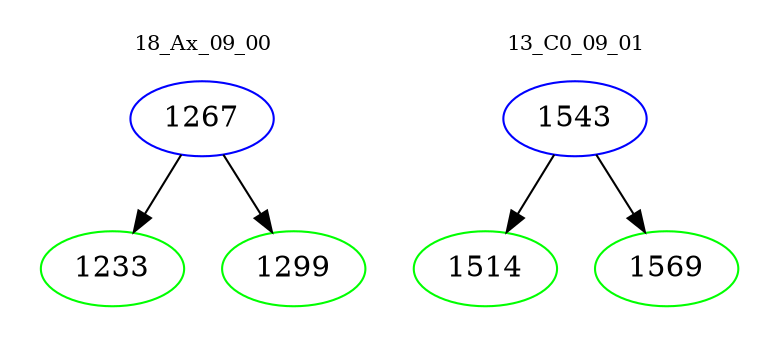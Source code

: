 digraph{
subgraph cluster_0 {
color = white
label = "18_Ax_09_00";
fontsize=10;
T0_1267 [label="1267", color="blue"]
T0_1267 -> T0_1233 [color="black"]
T0_1233 [label="1233", color="green"]
T0_1267 -> T0_1299 [color="black"]
T0_1299 [label="1299", color="green"]
}
subgraph cluster_1 {
color = white
label = "13_C0_09_01";
fontsize=10;
T1_1543 [label="1543", color="blue"]
T1_1543 -> T1_1514 [color="black"]
T1_1514 [label="1514", color="green"]
T1_1543 -> T1_1569 [color="black"]
T1_1569 [label="1569", color="green"]
}
}

